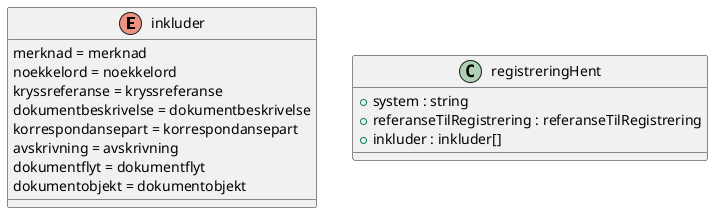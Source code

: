 @startuml

enum inkluder {
    merknad = merknad
    noekkelord = noekkelord
    kryssreferanse = kryssreferanse
    dokumentbeskrivelse = dokumentbeskrivelse
    korrespondansepart = korrespondansepart
    avskrivning = avskrivning
    dokumentflyt = dokumentflyt
    dokumentobjekt = dokumentobjekt
}
class registreringHent {
    +system : string
    +referanseTilRegistrering : referanseTilRegistrering
    +inkluder : inkluder[]
}

@enduml

